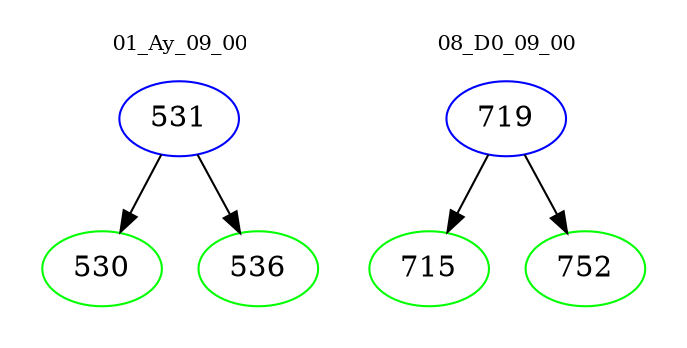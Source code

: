 digraph{
subgraph cluster_0 {
color = white
label = "01_Ay_09_00";
fontsize=10;
T0_531 [label="531", color="blue"]
T0_531 -> T0_530 [color="black"]
T0_530 [label="530", color="green"]
T0_531 -> T0_536 [color="black"]
T0_536 [label="536", color="green"]
}
subgraph cluster_1 {
color = white
label = "08_D0_09_00";
fontsize=10;
T1_719 [label="719", color="blue"]
T1_719 -> T1_715 [color="black"]
T1_715 [label="715", color="green"]
T1_719 -> T1_752 [color="black"]
T1_752 [label="752", color="green"]
}
}
